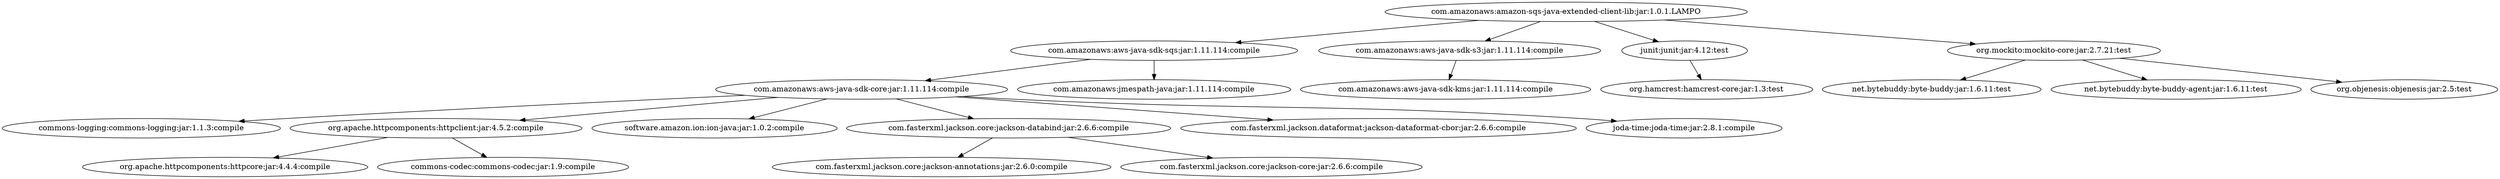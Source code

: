 digraph "com.amazonaws:amazon-sqs-java-extended-client-lib:jar:1.0.1.LAMPO" { 
	"com.amazonaws:amazon-sqs-java-extended-client-lib:jar:1.0.1.LAMPO" -> "com.amazonaws:aws-java-sdk-sqs:jar:1.11.114:compile" ; 
	"com.amazonaws:amazon-sqs-java-extended-client-lib:jar:1.0.1.LAMPO" -> "com.amazonaws:aws-java-sdk-s3:jar:1.11.114:compile" ; 
	"com.amazonaws:amazon-sqs-java-extended-client-lib:jar:1.0.1.LAMPO" -> "junit:junit:jar:4.12:test" ; 
	"com.amazonaws:amazon-sqs-java-extended-client-lib:jar:1.0.1.LAMPO" -> "org.mockito:mockito-core:jar:2.7.21:test" ; 
	"com.amazonaws:aws-java-sdk-sqs:jar:1.11.114:compile" -> "com.amazonaws:aws-java-sdk-core:jar:1.11.114:compile" ; 
	"com.amazonaws:aws-java-sdk-sqs:jar:1.11.114:compile" -> "com.amazonaws:jmespath-java:jar:1.11.114:compile" ; 
	"com.amazonaws:aws-java-sdk-core:jar:1.11.114:compile" -> "commons-logging:commons-logging:jar:1.1.3:compile" ; 
	"com.amazonaws:aws-java-sdk-core:jar:1.11.114:compile" -> "org.apache.httpcomponents:httpclient:jar:4.5.2:compile" ; 
	"com.amazonaws:aws-java-sdk-core:jar:1.11.114:compile" -> "software.amazon.ion:ion-java:jar:1.0.2:compile" ; 
	"com.amazonaws:aws-java-sdk-core:jar:1.11.114:compile" -> "com.fasterxml.jackson.core:jackson-databind:jar:2.6.6:compile" ; 
	"com.amazonaws:aws-java-sdk-core:jar:1.11.114:compile" -> "com.fasterxml.jackson.dataformat:jackson-dataformat-cbor:jar:2.6.6:compile" ; 
	"com.amazonaws:aws-java-sdk-core:jar:1.11.114:compile" -> "joda-time:joda-time:jar:2.8.1:compile" ; 
	"org.apache.httpcomponents:httpclient:jar:4.5.2:compile" -> "org.apache.httpcomponents:httpcore:jar:4.4.4:compile" ; 
	"org.apache.httpcomponents:httpclient:jar:4.5.2:compile" -> "commons-codec:commons-codec:jar:1.9:compile" ; 
	"com.fasterxml.jackson.core:jackson-databind:jar:2.6.6:compile" -> "com.fasterxml.jackson.core:jackson-annotations:jar:2.6.0:compile" ; 
	"com.fasterxml.jackson.core:jackson-databind:jar:2.6.6:compile" -> "com.fasterxml.jackson.core:jackson-core:jar:2.6.6:compile" ; 
	"com.amazonaws:aws-java-sdk-s3:jar:1.11.114:compile" -> "com.amazonaws:aws-java-sdk-kms:jar:1.11.114:compile" ; 
	"junit:junit:jar:4.12:test" -> "org.hamcrest:hamcrest-core:jar:1.3:test" ; 
	"org.mockito:mockito-core:jar:2.7.21:test" -> "net.bytebuddy:byte-buddy:jar:1.6.11:test" ; 
	"org.mockito:mockito-core:jar:2.7.21:test" -> "net.bytebuddy:byte-buddy-agent:jar:1.6.11:test" ; 
	"org.mockito:mockito-core:jar:2.7.21:test" -> "org.objenesis:objenesis:jar:2.5:test" ; 
 } 